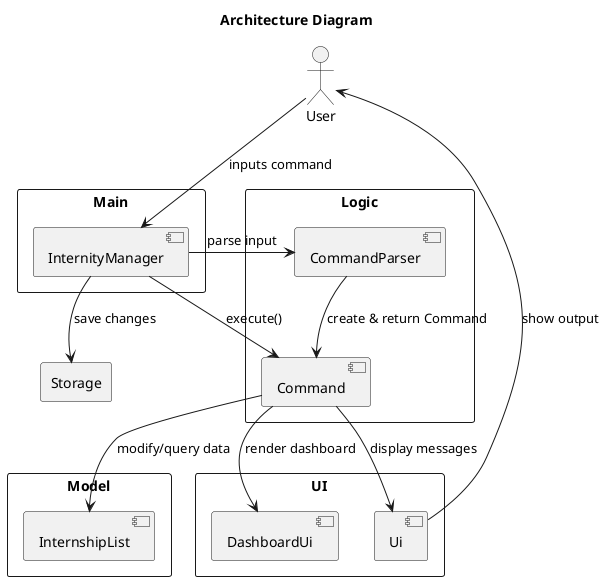 @startuml
title Architecture Diagram

actor User

rectangle "Main" {
    [InternityManager]
}

rectangle "Logic" {
    [CommandParser]
    [Command]
}

rectangle "Model" {
    [InternshipList]

}

rectangle "Storage" {

}

rectangle "UI" {
    [Ui]
    [DashboardUi]
}

User --> [InternityManager] : inputs command
[InternityManager] --> [CommandParser] : parse input
[CommandParser] --> [Command] : create & return Command
[InternityManager] --> [Command] : execute()

[Command] --> [InternshipList] : modify/query data
[InternityManager] --> [Storage] : save changes
[Command] --> [Ui] : display messages
[Command] --> [DashboardUi] : render dashboard
[Ui] --> User : show output

@enduml
